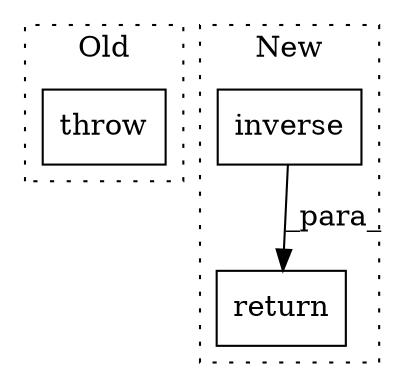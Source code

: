 digraph G {
subgraph cluster0 {
1 [label="throw" a="53" s="3123" l="6" shape="box"];
label = "Old";
style="dotted";
}
subgraph cluster1 {
2 [label="inverse" a="32" s="3191,3209" l="8,1" shape="box"];
3 [label="return" a="41" s="3231" l="7" shape="box"];
label = "New";
style="dotted";
}
2 -> 3 [label="_para_"];
}